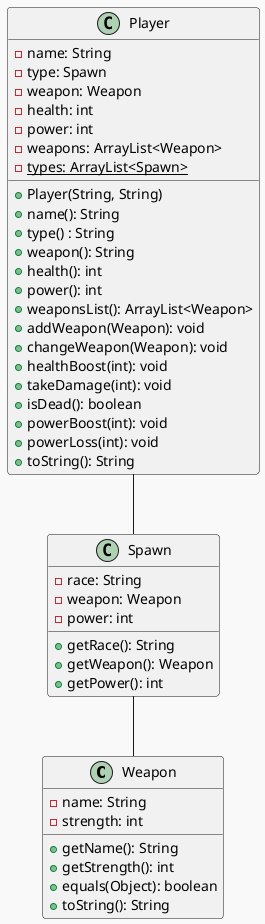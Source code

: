 /' Copier-coller sur https://www.planttext.com/ ou activer l'extension PlantUML (jebbs) '/

@startuml player

/' https://plantuml.com/fr/theme
    favoris : mars, plain, amiga, crt-green, sketchy, sketchy-outline '/
!theme mars

/' garder les symboles de visibilité simples 
skinparam classAttributeIconSize 0 '/


/' https://plantuml.com/fr/class-diagram '/

/' objets '/
class Weapon {
    - name: String 
    - strength: int
    + getName(): String
    + getStrength(): int
    + equals(Object): boolean
    + toString(): String
}

class Spawn {
    - race: String 
    - weapon: Weapon
    - power: int 
    + getRace(): String 
    + getWeapon(): Weapon
    + getPower(): int
}

class Player {
    - name: String 
    - type: Spawn
    - weapon: Weapon
    - health: int
    - power: int
    - weapons: ArrayList<Weapon>
    - types: ArrayList<Spawn> {static}
    + Player(String, String)
    + name(): String
    + type() : String
    + weapon(): String
    + health(): int
    + power(): int
    + weaponsList(): ArrayList<Weapon>
    + addWeapon(Weapon): void
    + changeWeapon(Weapon): void
    + healthBoost(int): void
    + takeDamage(int): void
    + isDead(): boolean
    + powerBoost(int): void
    + powerLoss(int): void
    + toString(): String
}


/' relations '/
Player -- Spawn
Spawn -- Weapon

@enduml